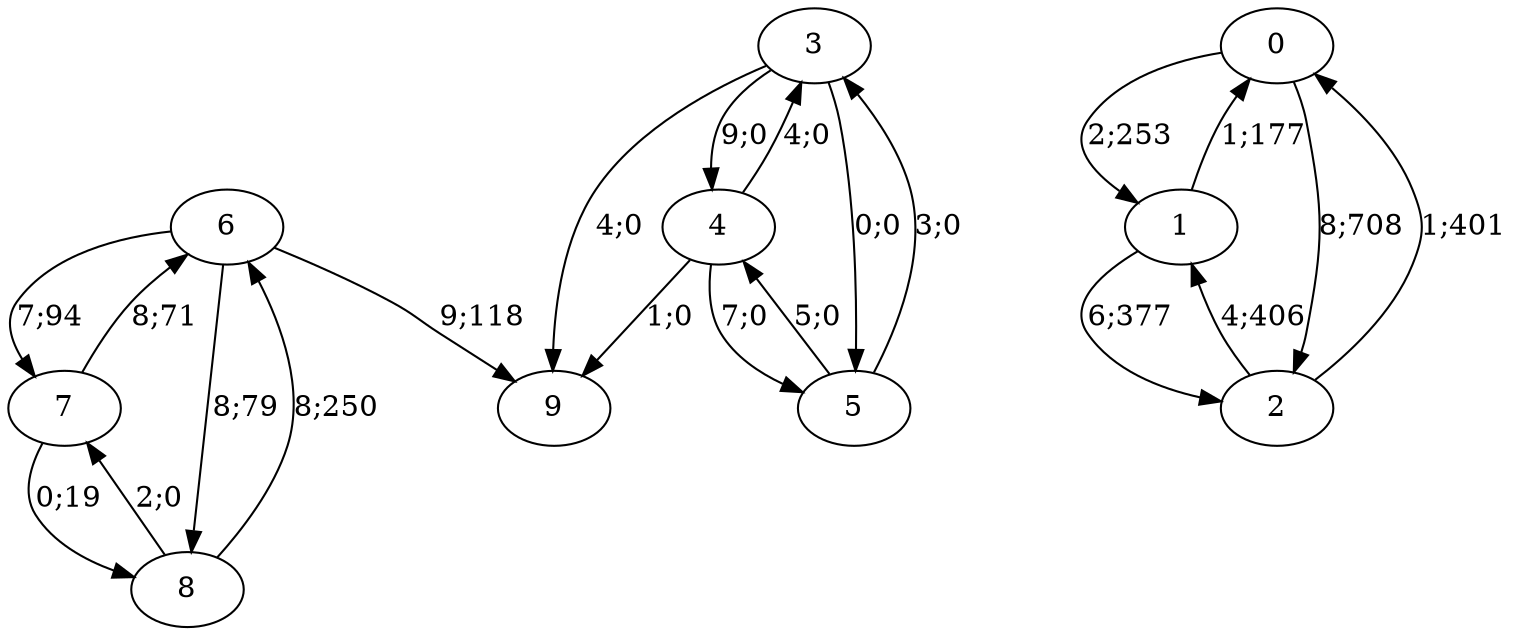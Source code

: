 digraph graph6005 {














6 -> 9 [color=black,label="9;118"]
6 -> 7 [color=black,label="7;94"]
6 -> 8 [color=black,label="8;79"]


7 -> 6 [color=black,label="8;71"]
7 -> 8 [color=black,label="0;19"]


8 -> 6 [color=black,label="8;250"]
8 -> 7 [color=black,label="2;0"]














3 -> 9 [color=black,label="4;0"]
3 -> 4 [color=black,label="9;0"]
3 -> 5 [color=black,label="0;0"]


4 -> 9 [color=black,label="1;0"]
4 -> 3 [color=black,label="4;0"]
4 -> 5 [color=black,label="7;0"]


5 -> 3 [color=black,label="3;0"]
5 -> 4 [color=black,label="5;0"]














0 -> 1 [color=black,label="2;253"]
0 -> 2 [color=black,label="8;708"]


1 -> 0 [color=black,label="1;177"]
1 -> 2 [color=black,label="6;377"]


2 -> 0 [color=black,label="1;401"]
2 -> 1 [color=black,label="4;406"]



















}